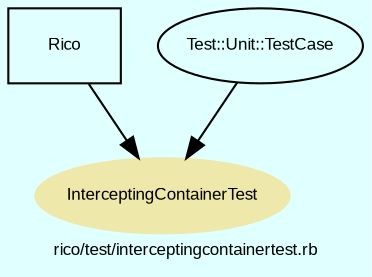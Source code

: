 digraph TopLevel {
    compound = true
    bgcolor = lightcyan1
    fontname = Arial
    fontsize = 8
    label = "rico/test/interceptingcontainertest.rb"
    node [
        fontname = Arial,
        fontsize = 8,
        color = black
    ]

    InterceptingContainerTest [
        fontcolor = black,
        URL = "classes/InterceptingContainerTest.html",
        shape = ellipse,
        color = palegoldenrod,
        style = filled,
        label = "InterceptingContainerTest"
    ]

    Rico [
        URL = "classes/Rico.html",
        shape = box,
        label = "Rico"
    ]

    Rico -> InterceptingContainerTest [

    ]

    Test__Unit__TestCase [
        URL = "classes/Test/Unit/TestCase.html",
        label = "Test::Unit::TestCase"
    ]

    Test__Unit__TestCase -> InterceptingContainerTest [

    ]

}

